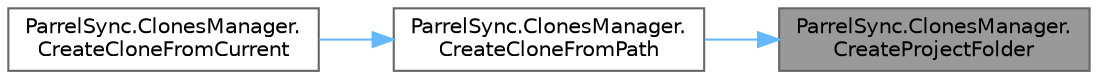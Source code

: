 digraph "ParrelSync.ClonesManager.CreateProjectFolder"
{
 // LATEX_PDF_SIZE
  bgcolor="transparent";
  edge [fontname=Helvetica,fontsize=10,labelfontname=Helvetica,labelfontsize=10];
  node [fontname=Helvetica,fontsize=10,shape=box,height=0.2,width=0.4];
  rankdir="RL";
  Node1 [id="Node000001",label="ParrelSync.ClonesManager.\lCreateProjectFolder",height=0.2,width=0.4,color="gray40", fillcolor="grey60", style="filled", fontcolor="black",tooltip="Creates an empty folder using data in the given Project object."];
  Node1 -> Node2 [id="edge1_Node000001_Node000002",dir="back",color="steelblue1",style="solid",tooltip=" "];
  Node2 [id="Node000002",label="ParrelSync.ClonesManager.\lCreateCloneFromPath",height=0.2,width=0.4,color="grey40", fillcolor="white", style="filled",URL="$class_parrel_sync_1_1_clones_manager.html#a6ad4ab60d3ff69172fa44a4140b637c2",tooltip="Creates clone of the project located at the given path."];
  Node2 -> Node3 [id="edge2_Node000002_Node000003",dir="back",color="steelblue1",style="solid",tooltip=" "];
  Node3 [id="Node000003",label="ParrelSync.ClonesManager.\lCreateCloneFromCurrent",height=0.2,width=0.4,color="grey40", fillcolor="white", style="filled",URL="$class_parrel_sync_1_1_clones_manager.html#a8d1e30fb14a608c161e369ff20da4621",tooltip="Creates clone from the project currently open in Unity Editor."];
}
